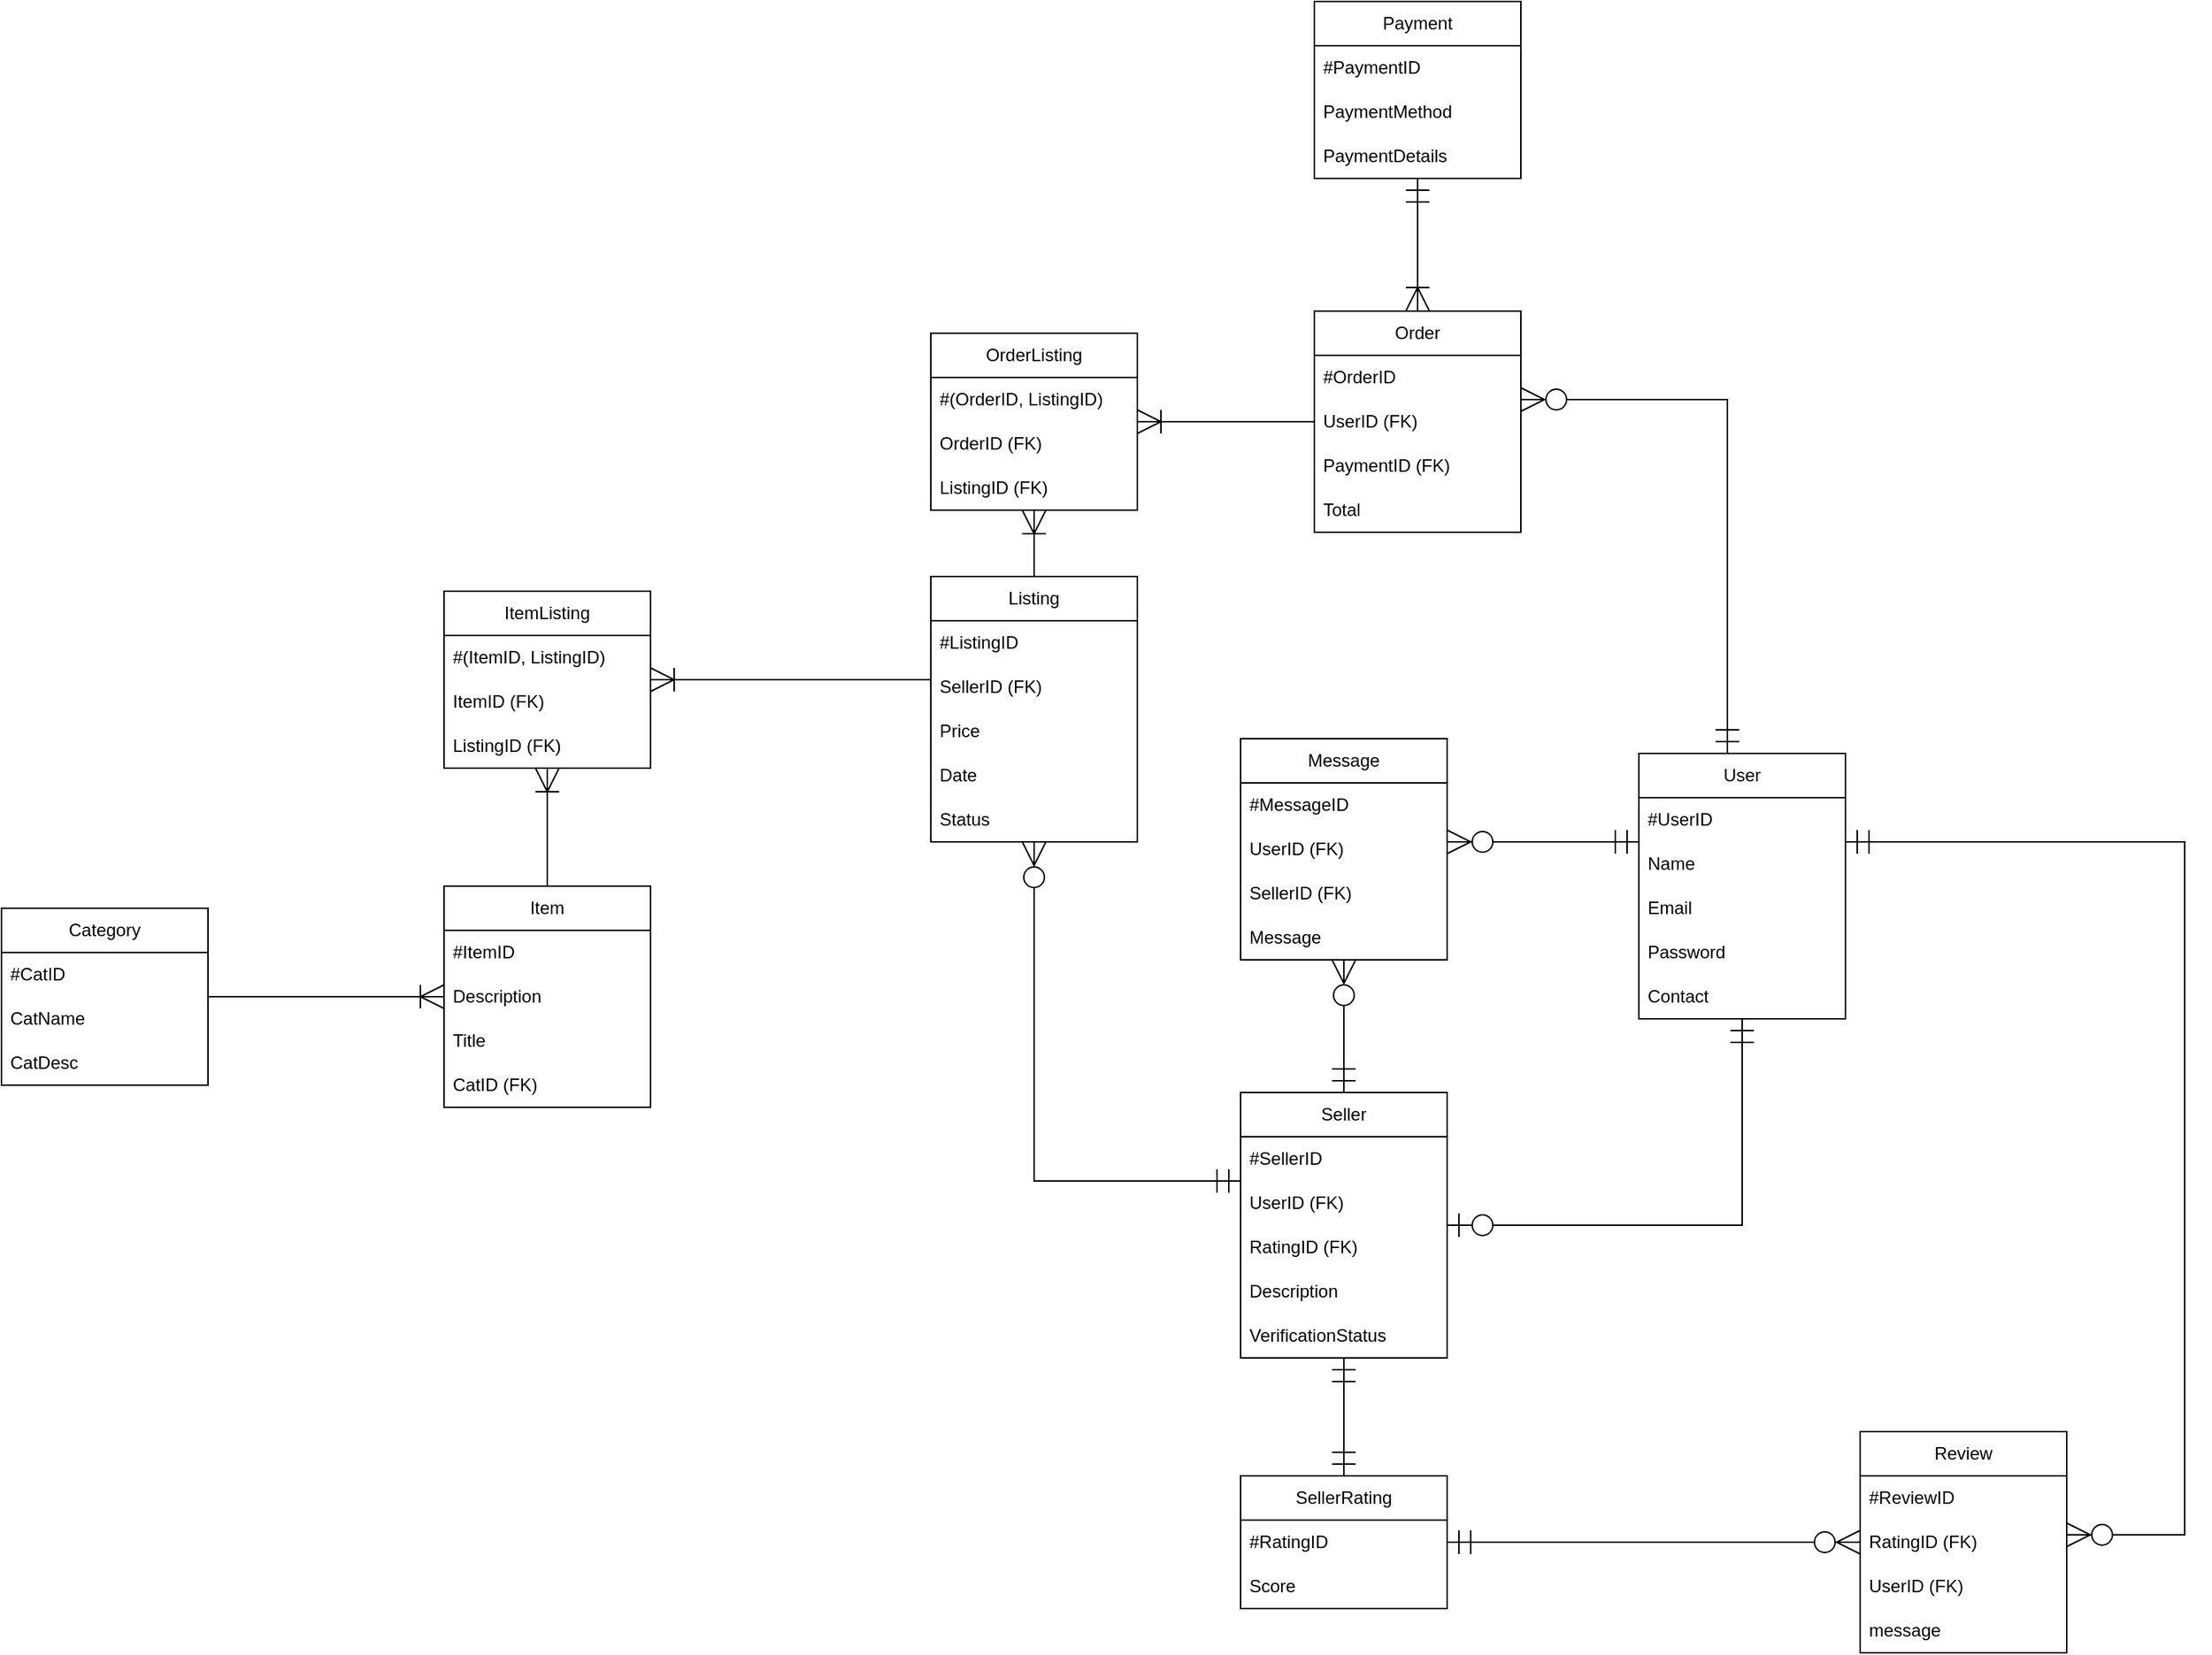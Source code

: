 <mxfile version="26.1.1">
  <diagram name="Page-1" id="fFyWm18Mn1n-M5TDnPDo">
    <mxGraphModel dx="2023" dy="1793" grid="1" gridSize="10" guides="1" tooltips="1" connect="1" arrows="1" fold="1" page="1" pageScale="1" pageWidth="850" pageHeight="1100" math="0" shadow="0">
      <root>
        <mxCell id="0" />
        <mxCell id="1" parent="0" />
        <mxCell id="nExGHwaVdmYzg4C75ZY4-1" style="edgeStyle=orthogonalEdgeStyle;rounded=0;orthogonalLoop=1;jettySize=auto;html=1;startArrow=ERoneToMany;startFill=0;startSize=14;endArrow=none;" parent="1" source="nExGHwaVdmYzg4C75ZY4-76" target="nExGHwaVdmYzg4C75ZY4-19" edge="1">
          <mxGeometry relative="1" as="geometry">
            <Array as="points">
              <mxPoint x="530" y="340" />
              <mxPoint x="530" y="340" />
            </Array>
          </mxGeometry>
        </mxCell>
        <mxCell id="nExGHwaVdmYzg4C75ZY4-2" style="edgeStyle=orthogonalEdgeStyle;rounded=0;orthogonalLoop=1;jettySize=auto;html=1;endArrow=ERoneToMany;endFill=0;endSize=14;" parent="1" source="nExGHwaVdmYzg4C75ZY4-3" target="nExGHwaVdmYzg4C75ZY4-76" edge="1">
          <mxGeometry relative="1" as="geometry" />
        </mxCell>
        <mxCell id="nExGHwaVdmYzg4C75ZY4-3" value="Item" style="swimlane;fontStyle=0;childLayout=stackLayout;horizontal=1;startSize=30;horizontalStack=0;resizeParent=1;resizeParentMax=0;resizeLast=0;collapsible=1;marginBottom=0;whiteSpace=wrap;html=1;" parent="1" vertex="1">
          <mxGeometry x="180" y="480" width="140" height="150" as="geometry" />
        </mxCell>
        <mxCell id="nExGHwaVdmYzg4C75ZY4-4" value="#ItemID" style="text;strokeColor=none;fillColor=none;align=left;verticalAlign=middle;spacingLeft=4;spacingRight=4;overflow=hidden;points=[[0,0.5],[1,0.5]];portConstraint=eastwest;rotatable=0;whiteSpace=wrap;html=1;" parent="nExGHwaVdmYzg4C75ZY4-3" vertex="1">
          <mxGeometry y="30" width="140" height="30" as="geometry" />
        </mxCell>
        <mxCell id="nExGHwaVdmYzg4C75ZY4-5" value="Description" style="text;strokeColor=none;fillColor=none;align=left;verticalAlign=middle;spacingLeft=4;spacingRight=4;overflow=hidden;points=[[0,0.5],[1,0.5]];portConstraint=eastwest;rotatable=0;whiteSpace=wrap;html=1;" parent="nExGHwaVdmYzg4C75ZY4-3" vertex="1">
          <mxGeometry y="60" width="140" height="30" as="geometry" />
        </mxCell>
        <mxCell id="nExGHwaVdmYzg4C75ZY4-6" value="Title" style="text;strokeColor=none;fillColor=none;align=left;verticalAlign=middle;spacingLeft=4;spacingRight=4;overflow=hidden;points=[[0,0.5],[1,0.5]];portConstraint=eastwest;rotatable=0;whiteSpace=wrap;html=1;" parent="nExGHwaVdmYzg4C75ZY4-3" vertex="1">
          <mxGeometry y="90" width="140" height="30" as="geometry" />
        </mxCell>
        <mxCell id="nExGHwaVdmYzg4C75ZY4-7" value="CatID (FK)" style="text;strokeColor=none;fillColor=none;align=left;verticalAlign=middle;spacingLeft=4;spacingRight=4;overflow=hidden;points=[[0,0.5],[1,0.5]];portConstraint=eastwest;rotatable=0;whiteSpace=wrap;html=1;" parent="nExGHwaVdmYzg4C75ZY4-3" vertex="1">
          <mxGeometry y="120" width="140" height="30" as="geometry" />
        </mxCell>
        <mxCell id="nExGHwaVdmYzg4C75ZY4-18" style="edgeStyle=orthogonalEdgeStyle;rounded=0;orthogonalLoop=1;jettySize=auto;html=1;endArrow=ERoneToMany;endFill=0;endSize=14;" parent="1" source="nExGHwaVdmYzg4C75ZY4-19" target="nExGHwaVdmYzg4C75ZY4-80" edge="1">
          <mxGeometry relative="1" as="geometry" />
        </mxCell>
        <mxCell id="nExGHwaVdmYzg4C75ZY4-19" value="Listing" style="swimlane;fontStyle=0;childLayout=stackLayout;horizontal=1;startSize=30;horizontalStack=0;resizeParent=1;resizeParentMax=0;resizeLast=0;collapsible=1;marginBottom=0;whiteSpace=wrap;html=1;" parent="1" vertex="1">
          <mxGeometry x="510" y="270" width="140" height="180" as="geometry" />
        </mxCell>
        <mxCell id="nExGHwaVdmYzg4C75ZY4-20" value="#ListingID" style="text;strokeColor=none;fillColor=none;align=left;verticalAlign=middle;spacingLeft=4;spacingRight=4;overflow=hidden;points=[[0,0.5],[1,0.5]];portConstraint=eastwest;rotatable=0;whiteSpace=wrap;html=1;" parent="nExGHwaVdmYzg4C75ZY4-19" vertex="1">
          <mxGeometry y="30" width="140" height="30" as="geometry" />
        </mxCell>
        <mxCell id="nExGHwaVdmYzg4C75ZY4-21" value="SellerID (FK)" style="text;strokeColor=none;fillColor=none;align=left;verticalAlign=middle;spacingLeft=4;spacingRight=4;overflow=hidden;points=[[0,0.5],[1,0.5]];portConstraint=eastwest;rotatable=0;whiteSpace=wrap;html=1;" parent="nExGHwaVdmYzg4C75ZY4-19" vertex="1">
          <mxGeometry y="60" width="140" height="30" as="geometry" />
        </mxCell>
        <mxCell id="nExGHwaVdmYzg4C75ZY4-22" value="Price" style="text;strokeColor=none;fillColor=none;align=left;verticalAlign=middle;spacingLeft=4;spacingRight=4;overflow=hidden;points=[[0,0.5],[1,0.5]];portConstraint=eastwest;rotatable=0;whiteSpace=wrap;html=1;" parent="nExGHwaVdmYzg4C75ZY4-19" vertex="1">
          <mxGeometry y="90" width="140" height="30" as="geometry" />
        </mxCell>
        <mxCell id="nExGHwaVdmYzg4C75ZY4-23" value="Date" style="text;strokeColor=none;fillColor=none;align=left;verticalAlign=middle;spacingLeft=4;spacingRight=4;overflow=hidden;points=[[0,0.5],[1,0.5]];portConstraint=eastwest;rotatable=0;whiteSpace=wrap;html=1;" parent="nExGHwaVdmYzg4C75ZY4-19" vertex="1">
          <mxGeometry y="120" width="140" height="30" as="geometry" />
        </mxCell>
        <mxCell id="nExGHwaVdmYzg4C75ZY4-24" value="Status" style="text;strokeColor=none;fillColor=none;align=left;verticalAlign=middle;spacingLeft=4;spacingRight=4;overflow=hidden;points=[[0,0.5],[1,0.5]];portConstraint=eastwest;rotatable=0;whiteSpace=wrap;html=1;" parent="nExGHwaVdmYzg4C75ZY4-19" vertex="1">
          <mxGeometry y="150" width="140" height="30" as="geometry" />
        </mxCell>
        <mxCell id="nExGHwaVdmYzg4C75ZY4-25" style="edgeStyle=orthogonalEdgeStyle;rounded=0;orthogonalLoop=1;jettySize=auto;html=1;endArrow=ERzeroToMany;endFill=0;startArrow=ERmandOne;startFill=0;endSize=14;startSize=14;" parent="1" source="nExGHwaVdmYzg4C75ZY4-27" target="nExGHwaVdmYzg4C75ZY4-60" edge="1">
          <mxGeometry relative="1" as="geometry">
            <Array as="points">
              <mxPoint x="1360" y="450" />
              <mxPoint x="1360" y="920" />
            </Array>
          </mxGeometry>
        </mxCell>
        <mxCell id="nExGHwaVdmYzg4C75ZY4-26" style="edgeStyle=orthogonalEdgeStyle;rounded=0;orthogonalLoop=1;jettySize=auto;html=1;endArrow=ERzeroToMany;endFill=0;endSize=14;startArrow=ERmandOne;startFill=0;startSize=14;" parent="1" source="nExGHwaVdmYzg4C75ZY4-27" target="nExGHwaVdmYzg4C75ZY4-51" edge="1">
          <mxGeometry relative="1" as="geometry">
            <Array as="points">
              <mxPoint x="920" y="450" />
              <mxPoint x="920" y="450" />
            </Array>
          </mxGeometry>
        </mxCell>
        <mxCell id="nExGHwaVdmYzg4C75ZY4-27" value="User" style="swimlane;fontStyle=0;childLayout=stackLayout;horizontal=1;startSize=30;horizontalStack=0;resizeParent=1;resizeParentMax=0;resizeLast=0;collapsible=1;marginBottom=0;whiteSpace=wrap;html=1;" parent="1" vertex="1">
          <mxGeometry x="990" y="390" width="140" height="180" as="geometry" />
        </mxCell>
        <mxCell id="nExGHwaVdmYzg4C75ZY4-28" value="#UserID" style="text;strokeColor=none;fillColor=none;align=left;verticalAlign=middle;spacingLeft=4;spacingRight=4;overflow=hidden;points=[[0,0.5],[1,0.5]];portConstraint=eastwest;rotatable=0;whiteSpace=wrap;html=1;" parent="nExGHwaVdmYzg4C75ZY4-27" vertex="1">
          <mxGeometry y="30" width="140" height="30" as="geometry" />
        </mxCell>
        <mxCell id="nExGHwaVdmYzg4C75ZY4-29" value="Name" style="text;strokeColor=none;fillColor=none;align=left;verticalAlign=middle;spacingLeft=4;spacingRight=4;overflow=hidden;points=[[0,0.5],[1,0.5]];portConstraint=eastwest;rotatable=0;whiteSpace=wrap;html=1;" parent="nExGHwaVdmYzg4C75ZY4-27" vertex="1">
          <mxGeometry y="60" width="140" height="30" as="geometry" />
        </mxCell>
        <mxCell id="nExGHwaVdmYzg4C75ZY4-30" value="Email" style="text;strokeColor=none;fillColor=none;align=left;verticalAlign=middle;spacingLeft=4;spacingRight=4;overflow=hidden;points=[[0,0.5],[1,0.5]];portConstraint=eastwest;rotatable=0;whiteSpace=wrap;html=1;" parent="nExGHwaVdmYzg4C75ZY4-27" vertex="1">
          <mxGeometry y="90" width="140" height="30" as="geometry" />
        </mxCell>
        <mxCell id="nExGHwaVdmYzg4C75ZY4-31" value="Password" style="text;strokeColor=none;fillColor=none;align=left;verticalAlign=middle;spacingLeft=4;spacingRight=4;overflow=hidden;points=[[0,0.5],[1,0.5]];portConstraint=eastwest;rotatable=0;whiteSpace=wrap;html=1;" parent="nExGHwaVdmYzg4C75ZY4-27" vertex="1">
          <mxGeometry y="120" width="140" height="30" as="geometry" />
        </mxCell>
        <mxCell id="nExGHwaVdmYzg4C75ZY4-32" value="Contact" style="text;strokeColor=none;fillColor=none;align=left;verticalAlign=middle;spacingLeft=4;spacingRight=4;overflow=hidden;points=[[0,0.5],[1,0.5]];portConstraint=eastwest;rotatable=0;whiteSpace=wrap;html=1;" parent="nExGHwaVdmYzg4C75ZY4-27" vertex="1">
          <mxGeometry y="150" width="140" height="30" as="geometry" />
        </mxCell>
        <mxCell id="nExGHwaVdmYzg4C75ZY4-33" style="edgeStyle=orthogonalEdgeStyle;rounded=0;orthogonalLoop=1;jettySize=auto;html=1;endArrow=ERzeroToMany;endFill=0;endSize=14;startArrow=ERmandOne;startFill=0;startSize=14;" parent="1" source="nExGHwaVdmYzg4C75ZY4-37" target="nExGHwaVdmYzg4C75ZY4-19" edge="1">
          <mxGeometry relative="1" as="geometry">
            <Array as="points">
              <mxPoint x="580" y="680" />
            </Array>
          </mxGeometry>
        </mxCell>
        <mxCell id="nExGHwaVdmYzg4C75ZY4-34" style="edgeStyle=orthogonalEdgeStyle;rounded=0;orthogonalLoop=1;jettySize=auto;html=1;endArrow=ERmandOne;endFill=0;endSize=14;startArrow=ERzeroToOne;startFill=0;startSize=14;" parent="1" source="nExGHwaVdmYzg4C75ZY4-37" target="nExGHwaVdmYzg4C75ZY4-27" edge="1">
          <mxGeometry relative="1" as="geometry" />
        </mxCell>
        <mxCell id="nExGHwaVdmYzg4C75ZY4-35" style="edgeStyle=orthogonalEdgeStyle;rounded=0;orthogonalLoop=1;jettySize=auto;html=1;endArrow=ERmandOne;startFill=0;startArrow=ERmandOne;endFill=0;endSize=14;startSize=14;" parent="1" source="nExGHwaVdmYzg4C75ZY4-37" target="nExGHwaVdmYzg4C75ZY4-56" edge="1">
          <mxGeometry relative="1" as="geometry" />
        </mxCell>
        <mxCell id="nExGHwaVdmYzg4C75ZY4-36" style="edgeStyle=orthogonalEdgeStyle;rounded=0;orthogonalLoop=1;jettySize=auto;html=1;endArrow=ERzeroToMany;endFill=0;endSize=14;startArrow=ERmandOne;startFill=0;startSize=14;" parent="1" source="nExGHwaVdmYzg4C75ZY4-37" target="nExGHwaVdmYzg4C75ZY4-51" edge="1">
          <mxGeometry relative="1" as="geometry" />
        </mxCell>
        <mxCell id="nExGHwaVdmYzg4C75ZY4-37" value="Seller" style="swimlane;fontStyle=0;childLayout=stackLayout;horizontal=1;startSize=30;horizontalStack=0;resizeParent=1;resizeParentMax=0;resizeLast=0;collapsible=1;marginBottom=0;whiteSpace=wrap;html=1;" parent="1" vertex="1">
          <mxGeometry x="720" y="620" width="140" height="180" as="geometry" />
        </mxCell>
        <mxCell id="nExGHwaVdmYzg4C75ZY4-38" value="#SellerID" style="text;strokeColor=none;fillColor=none;align=left;verticalAlign=middle;spacingLeft=4;spacingRight=4;overflow=hidden;points=[[0,0.5],[1,0.5]];portConstraint=eastwest;rotatable=0;whiteSpace=wrap;html=1;" parent="nExGHwaVdmYzg4C75ZY4-37" vertex="1">
          <mxGeometry y="30" width="140" height="30" as="geometry" />
        </mxCell>
        <mxCell id="19YItqaeScTKty_SmcYs-3" value="UserID (FK)" style="text;strokeColor=none;fillColor=none;align=left;verticalAlign=middle;spacingLeft=4;spacingRight=4;overflow=hidden;points=[[0,0.5],[1,0.5]];portConstraint=eastwest;rotatable=0;whiteSpace=wrap;html=1;" vertex="1" parent="nExGHwaVdmYzg4C75ZY4-37">
          <mxGeometry y="60" width="140" height="30" as="geometry" />
        </mxCell>
        <mxCell id="nExGHwaVdmYzg4C75ZY4-39" value="RatingID (FK)" style="text;strokeColor=none;fillColor=none;align=left;verticalAlign=middle;spacingLeft=4;spacingRight=4;overflow=hidden;points=[[0,0.5],[1,0.5]];portConstraint=eastwest;rotatable=0;whiteSpace=wrap;html=1;" parent="nExGHwaVdmYzg4C75ZY4-37" vertex="1">
          <mxGeometry y="90" width="140" height="30" as="geometry" />
        </mxCell>
        <mxCell id="nExGHwaVdmYzg4C75ZY4-40" value="Description" style="text;strokeColor=none;fillColor=none;align=left;verticalAlign=middle;spacingLeft=4;spacingRight=4;overflow=hidden;points=[[0,0.5],[1,0.5]];portConstraint=eastwest;rotatable=0;whiteSpace=wrap;html=1;" parent="nExGHwaVdmYzg4C75ZY4-37" vertex="1">
          <mxGeometry y="120" width="140" height="30" as="geometry" />
        </mxCell>
        <mxCell id="nExGHwaVdmYzg4C75ZY4-41" value="VerificationStatus" style="text;strokeColor=none;fillColor=none;align=left;verticalAlign=middle;spacingLeft=4;spacingRight=4;overflow=hidden;points=[[0,0.5],[1,0.5]];portConstraint=eastwest;rotatable=0;whiteSpace=wrap;html=1;" parent="nExGHwaVdmYzg4C75ZY4-37" vertex="1">
          <mxGeometry y="150" width="140" height="30" as="geometry" />
        </mxCell>
        <mxCell id="nExGHwaVdmYzg4C75ZY4-45" style="edgeStyle=orthogonalEdgeStyle;rounded=0;orthogonalLoop=1;jettySize=auto;html=1;endArrow=ERoneToMany;endFill=0;endSize=14;" parent="1" source="nExGHwaVdmYzg4C75ZY4-46" target="nExGHwaVdmYzg4C75ZY4-80" edge="1">
          <mxGeometry relative="1" as="geometry" />
        </mxCell>
        <mxCell id="nExGHwaVdmYzg4C75ZY4-46" value="Order" style="swimlane;fontStyle=0;childLayout=stackLayout;horizontal=1;startSize=30;horizontalStack=0;resizeParent=1;resizeParentMax=0;resizeLast=0;collapsible=1;marginBottom=0;whiteSpace=wrap;html=1;" parent="1" vertex="1">
          <mxGeometry x="770" y="90" width="140" height="150" as="geometry" />
        </mxCell>
        <mxCell id="nExGHwaVdmYzg4C75ZY4-47" value="#OrderID" style="text;strokeColor=none;fillColor=none;align=left;verticalAlign=middle;spacingLeft=4;spacingRight=4;overflow=hidden;points=[[0,0.5],[1,0.5]];portConstraint=eastwest;rotatable=0;whiteSpace=wrap;html=1;" parent="nExGHwaVdmYzg4C75ZY4-46" vertex="1">
          <mxGeometry y="30" width="140" height="30" as="geometry" />
        </mxCell>
        <mxCell id="nExGHwaVdmYzg4C75ZY4-48" value="UserID (FK)" style="text;strokeColor=none;fillColor=none;align=left;verticalAlign=middle;spacingLeft=4;spacingRight=4;overflow=hidden;points=[[0,0.5],[1,0.5]];portConstraint=eastwest;rotatable=0;whiteSpace=wrap;html=1;" parent="nExGHwaVdmYzg4C75ZY4-46" vertex="1">
          <mxGeometry y="60" width="140" height="30" as="geometry" />
        </mxCell>
        <mxCell id="nExGHwaVdmYzg4C75ZY4-49" value="PaymentID (FK)" style="text;strokeColor=none;fillColor=none;align=left;verticalAlign=middle;spacingLeft=4;spacingRight=4;overflow=hidden;points=[[0,0.5],[1,0.5]];portConstraint=eastwest;rotatable=0;whiteSpace=wrap;html=1;" parent="nExGHwaVdmYzg4C75ZY4-46" vertex="1">
          <mxGeometry y="90" width="140" height="30" as="geometry" />
        </mxCell>
        <mxCell id="nExGHwaVdmYzg4C75ZY4-50" value="Total" style="text;strokeColor=none;fillColor=none;align=left;verticalAlign=middle;spacingLeft=4;spacingRight=4;overflow=hidden;points=[[0,0.5],[1,0.5]];portConstraint=eastwest;rotatable=0;whiteSpace=wrap;html=1;" parent="nExGHwaVdmYzg4C75ZY4-46" vertex="1">
          <mxGeometry y="120" width="140" height="30" as="geometry" />
        </mxCell>
        <mxCell id="nExGHwaVdmYzg4C75ZY4-51" value="Message" style="swimlane;fontStyle=0;childLayout=stackLayout;horizontal=1;startSize=30;horizontalStack=0;resizeParent=1;resizeParentMax=0;resizeLast=0;collapsible=1;marginBottom=0;whiteSpace=wrap;html=1;" parent="1" vertex="1">
          <mxGeometry x="720" y="380" width="140" height="150" as="geometry" />
        </mxCell>
        <mxCell id="nExGHwaVdmYzg4C75ZY4-52" value="#MessageID" style="text;strokeColor=none;fillColor=none;align=left;verticalAlign=middle;spacingLeft=4;spacingRight=4;overflow=hidden;points=[[0,0.5],[1,0.5]];portConstraint=eastwest;rotatable=0;whiteSpace=wrap;html=1;" parent="nExGHwaVdmYzg4C75ZY4-51" vertex="1">
          <mxGeometry y="30" width="140" height="30" as="geometry" />
        </mxCell>
        <mxCell id="nExGHwaVdmYzg4C75ZY4-53" value="UserID (FK)" style="text;strokeColor=none;fillColor=none;align=left;verticalAlign=middle;spacingLeft=4;spacingRight=4;overflow=hidden;points=[[0,0.5],[1,0.5]];portConstraint=eastwest;rotatable=0;whiteSpace=wrap;html=1;" parent="nExGHwaVdmYzg4C75ZY4-51" vertex="1">
          <mxGeometry y="60" width="140" height="30" as="geometry" />
        </mxCell>
        <mxCell id="nExGHwaVdmYzg4C75ZY4-54" value="SellerID (FK)" style="text;strokeColor=none;fillColor=none;align=left;verticalAlign=middle;spacingLeft=4;spacingRight=4;overflow=hidden;points=[[0,0.5],[1,0.5]];portConstraint=eastwest;rotatable=0;whiteSpace=wrap;html=1;" parent="nExGHwaVdmYzg4C75ZY4-51" vertex="1">
          <mxGeometry y="90" width="140" height="30" as="geometry" />
        </mxCell>
        <mxCell id="nExGHwaVdmYzg4C75ZY4-55" value="Message" style="text;strokeColor=none;fillColor=none;align=left;verticalAlign=middle;spacingLeft=4;spacingRight=4;overflow=hidden;points=[[0,0.5],[1,0.5]];portConstraint=eastwest;rotatable=0;whiteSpace=wrap;html=1;" parent="nExGHwaVdmYzg4C75ZY4-51" vertex="1">
          <mxGeometry y="120" width="140" height="30" as="geometry" />
        </mxCell>
        <mxCell id="nExGHwaVdmYzg4C75ZY4-56" value="SellerRating" style="swimlane;fontStyle=0;childLayout=stackLayout;horizontal=1;startSize=30;horizontalStack=0;resizeParent=1;resizeParentMax=0;resizeLast=0;collapsible=1;marginBottom=0;whiteSpace=wrap;html=1;" parent="1" vertex="1">
          <mxGeometry x="720" y="880" width="140" height="90" as="geometry" />
        </mxCell>
        <mxCell id="nExGHwaVdmYzg4C75ZY4-57" value="#RatingID" style="text;strokeColor=none;fillColor=none;align=left;verticalAlign=middle;spacingLeft=4;spacingRight=4;overflow=hidden;points=[[0,0.5],[1,0.5]];portConstraint=eastwest;rotatable=0;whiteSpace=wrap;html=1;" parent="nExGHwaVdmYzg4C75ZY4-56" vertex="1">
          <mxGeometry y="30" width="140" height="30" as="geometry" />
        </mxCell>
        <mxCell id="nExGHwaVdmYzg4C75ZY4-58" value="Score" style="text;strokeColor=none;fillColor=none;align=left;verticalAlign=middle;spacingLeft=4;spacingRight=4;overflow=hidden;points=[[0,0.5],[1,0.5]];portConstraint=eastwest;rotatable=0;whiteSpace=wrap;html=1;" parent="nExGHwaVdmYzg4C75ZY4-56" vertex="1">
          <mxGeometry y="60" width="140" height="30" as="geometry" />
        </mxCell>
        <mxCell id="nExGHwaVdmYzg4C75ZY4-59" style="edgeStyle=orthogonalEdgeStyle;rounded=0;orthogonalLoop=1;jettySize=auto;html=1;startArrow=ERzeroToMany;startFill=0;endArrow=ERmandOne;endFill=0;endSize=14;startSize=14;" parent="1" source="nExGHwaVdmYzg4C75ZY4-60" target="nExGHwaVdmYzg4C75ZY4-56" edge="1">
          <mxGeometry relative="1" as="geometry" />
        </mxCell>
        <mxCell id="nExGHwaVdmYzg4C75ZY4-60" value="Review" style="swimlane;fontStyle=0;childLayout=stackLayout;horizontal=1;startSize=30;horizontalStack=0;resizeParent=1;resizeParentMax=0;resizeLast=0;collapsible=1;marginBottom=0;whiteSpace=wrap;html=1;" parent="1" vertex="1">
          <mxGeometry x="1140" y="850" width="140" height="150" as="geometry" />
        </mxCell>
        <mxCell id="nExGHwaVdmYzg4C75ZY4-61" value="#ReviewID" style="text;strokeColor=none;fillColor=none;align=left;verticalAlign=middle;spacingLeft=4;spacingRight=4;overflow=hidden;points=[[0,0.5],[1,0.5]];portConstraint=eastwest;rotatable=0;whiteSpace=wrap;html=1;" parent="nExGHwaVdmYzg4C75ZY4-60" vertex="1">
          <mxGeometry y="30" width="140" height="30" as="geometry" />
        </mxCell>
        <mxCell id="nExGHwaVdmYzg4C75ZY4-62" value="RatingID (FK)" style="text;strokeColor=none;fillColor=none;align=left;verticalAlign=middle;spacingLeft=4;spacingRight=4;overflow=hidden;points=[[0,0.5],[1,0.5]];portConstraint=eastwest;rotatable=0;whiteSpace=wrap;html=1;" parent="nExGHwaVdmYzg4C75ZY4-60" vertex="1">
          <mxGeometry y="60" width="140" height="30" as="geometry" />
        </mxCell>
        <mxCell id="nExGHwaVdmYzg4C75ZY4-63" value="UserID (FK)" style="text;strokeColor=none;fillColor=none;align=left;verticalAlign=middle;spacingLeft=4;spacingRight=4;overflow=hidden;points=[[0,0.5],[1,0.5]];portConstraint=eastwest;rotatable=0;whiteSpace=wrap;html=1;" parent="nExGHwaVdmYzg4C75ZY4-60" vertex="1">
          <mxGeometry y="90" width="140" height="30" as="geometry" />
        </mxCell>
        <mxCell id="nExGHwaVdmYzg4C75ZY4-64" value="message" style="text;strokeColor=none;fillColor=none;align=left;verticalAlign=middle;spacingLeft=4;spacingRight=4;overflow=hidden;points=[[0,0.5],[1,0.5]];portConstraint=eastwest;rotatable=0;whiteSpace=wrap;html=1;" parent="nExGHwaVdmYzg4C75ZY4-60" vertex="1">
          <mxGeometry y="120" width="140" height="30" as="geometry" />
        </mxCell>
        <mxCell id="nExGHwaVdmYzg4C75ZY4-65" value="Category" style="swimlane;fontStyle=0;childLayout=stackLayout;horizontal=1;startSize=30;horizontalStack=0;resizeParent=1;resizeParentMax=0;resizeLast=0;collapsible=1;marginBottom=0;whiteSpace=wrap;html=1;" parent="1" vertex="1">
          <mxGeometry x="-120" y="495" width="140" height="120" as="geometry" />
        </mxCell>
        <mxCell id="nExGHwaVdmYzg4C75ZY4-66" value="#CatID" style="text;strokeColor=none;fillColor=none;align=left;verticalAlign=middle;spacingLeft=4;spacingRight=4;overflow=hidden;points=[[0,0.5],[1,0.5]];portConstraint=eastwest;rotatable=0;whiteSpace=wrap;html=1;" parent="nExGHwaVdmYzg4C75ZY4-65" vertex="1">
          <mxGeometry y="30" width="140" height="30" as="geometry" />
        </mxCell>
        <mxCell id="nExGHwaVdmYzg4C75ZY4-67" value="CatName" style="text;strokeColor=none;fillColor=none;align=left;verticalAlign=middle;spacingLeft=4;spacingRight=4;overflow=hidden;points=[[0,0.5],[1,0.5]];portConstraint=eastwest;rotatable=0;whiteSpace=wrap;html=1;" parent="nExGHwaVdmYzg4C75ZY4-65" vertex="1">
          <mxGeometry y="60" width="140" height="30" as="geometry" />
        </mxCell>
        <mxCell id="nExGHwaVdmYzg4C75ZY4-68" value="CatDesc" style="text;strokeColor=none;fillColor=none;align=left;verticalAlign=middle;spacingLeft=4;spacingRight=4;overflow=hidden;points=[[0,0.5],[1,0.5]];portConstraint=eastwest;rotatable=0;whiteSpace=wrap;html=1;" parent="nExGHwaVdmYzg4C75ZY4-65" vertex="1">
          <mxGeometry y="90" width="140" height="30" as="geometry" />
        </mxCell>
        <mxCell id="nExGHwaVdmYzg4C75ZY4-69" style="edgeStyle=orthogonalEdgeStyle;rounded=0;orthogonalLoop=1;jettySize=auto;html=1;startArrow=ERoneToMany;startFill=0;endArrow=ERmandOne;endFill=0;endSize=14;startSize=14;" parent="1" source="nExGHwaVdmYzg4C75ZY4-46" target="nExGHwaVdmYzg4C75ZY4-71" edge="1">
          <mxGeometry relative="1" as="geometry">
            <mxPoint x="1160" y="20" as="targetPoint" />
            <Array as="points" />
          </mxGeometry>
        </mxCell>
        <mxCell id="nExGHwaVdmYzg4C75ZY4-70" style="edgeStyle=orthogonalEdgeStyle;rounded=0;orthogonalLoop=1;jettySize=auto;html=1;endArrow=ERzeroToMany;endFill=0;endSize=14;startArrow=ERmandOne;startFill=0;startSize=14;" parent="1" source="nExGHwaVdmYzg4C75ZY4-27" target="nExGHwaVdmYzg4C75ZY4-46" edge="1">
          <mxGeometry relative="1" as="geometry">
            <Array as="points">
              <mxPoint x="1050" y="150" />
            </Array>
          </mxGeometry>
        </mxCell>
        <mxCell id="nExGHwaVdmYzg4C75ZY4-71" value="Payment" style="swimlane;fontStyle=0;childLayout=stackLayout;horizontal=1;startSize=30;horizontalStack=0;resizeParent=1;resizeParentMax=0;resizeLast=0;collapsible=1;marginBottom=0;whiteSpace=wrap;html=1;" parent="1" vertex="1">
          <mxGeometry x="770" y="-120" width="140" height="120" as="geometry" />
        </mxCell>
        <mxCell id="nExGHwaVdmYzg4C75ZY4-72" value="#PaymentID" style="text;strokeColor=none;fillColor=none;align=left;verticalAlign=middle;spacingLeft=4;spacingRight=4;overflow=hidden;points=[[0,0.5],[1,0.5]];portConstraint=eastwest;rotatable=0;whiteSpace=wrap;html=1;" parent="nExGHwaVdmYzg4C75ZY4-71" vertex="1">
          <mxGeometry y="30" width="140" height="30" as="geometry" />
        </mxCell>
        <mxCell id="nExGHwaVdmYzg4C75ZY4-73" value="PaymentMethod" style="text;strokeColor=none;fillColor=none;align=left;verticalAlign=middle;spacingLeft=4;spacingRight=4;overflow=hidden;points=[[0,0.5],[1,0.5]];portConstraint=eastwest;rotatable=0;whiteSpace=wrap;html=1;" parent="nExGHwaVdmYzg4C75ZY4-71" vertex="1">
          <mxGeometry y="60" width="140" height="30" as="geometry" />
        </mxCell>
        <mxCell id="nExGHwaVdmYzg4C75ZY4-74" value="PaymentDetails" style="text;strokeColor=none;fillColor=none;align=left;verticalAlign=middle;spacingLeft=4;spacingRight=4;overflow=hidden;points=[[0,0.5],[1,0.5]];portConstraint=eastwest;rotatable=0;whiteSpace=wrap;html=1;" parent="nExGHwaVdmYzg4C75ZY4-71" vertex="1">
          <mxGeometry y="90" width="140" height="30" as="geometry" />
        </mxCell>
        <mxCell id="nExGHwaVdmYzg4C75ZY4-75" style="edgeStyle=orthogonalEdgeStyle;rounded=0;orthogonalLoop=1;jettySize=auto;html=1;endArrow=ERoneToMany;endFill=0;endSize=14;" parent="1" source="nExGHwaVdmYzg4C75ZY4-65" target="nExGHwaVdmYzg4C75ZY4-3" edge="1">
          <mxGeometry relative="1" as="geometry" />
        </mxCell>
        <mxCell id="nExGHwaVdmYzg4C75ZY4-76" value="ItemListing" style="swimlane;fontStyle=0;childLayout=stackLayout;horizontal=1;startSize=30;horizontalStack=0;resizeParent=1;resizeParentMax=0;resizeLast=0;collapsible=1;marginBottom=0;whiteSpace=wrap;html=1;" parent="1" vertex="1">
          <mxGeometry x="180" y="280" width="140" height="120" as="geometry" />
        </mxCell>
        <mxCell id="nExGHwaVdmYzg4C75ZY4-77" value="#(ItemID, ListingID)" style="text;strokeColor=none;fillColor=none;align=left;verticalAlign=middle;spacingLeft=4;spacingRight=4;overflow=hidden;points=[[0,0.5],[1,0.5]];portConstraint=eastwest;rotatable=0;whiteSpace=wrap;html=1;" parent="nExGHwaVdmYzg4C75ZY4-76" vertex="1">
          <mxGeometry y="30" width="140" height="30" as="geometry" />
        </mxCell>
        <mxCell id="nExGHwaVdmYzg4C75ZY4-78" value="ItemID (FK)" style="text;strokeColor=none;fillColor=none;align=left;verticalAlign=middle;spacingLeft=4;spacingRight=4;overflow=hidden;points=[[0,0.5],[1,0.5]];portConstraint=eastwest;rotatable=0;whiteSpace=wrap;html=1;" parent="nExGHwaVdmYzg4C75ZY4-76" vertex="1">
          <mxGeometry y="60" width="140" height="30" as="geometry" />
        </mxCell>
        <mxCell id="nExGHwaVdmYzg4C75ZY4-79" value="ListingID (FK)" style="text;strokeColor=none;fillColor=none;align=left;verticalAlign=middle;spacingLeft=4;spacingRight=4;overflow=hidden;points=[[0,0.5],[1,0.5]];portConstraint=eastwest;rotatable=0;whiteSpace=wrap;html=1;" parent="nExGHwaVdmYzg4C75ZY4-76" vertex="1">
          <mxGeometry y="90" width="140" height="30" as="geometry" />
        </mxCell>
        <mxCell id="nExGHwaVdmYzg4C75ZY4-80" value="OrderListing" style="swimlane;fontStyle=0;childLayout=stackLayout;horizontal=1;startSize=30;horizontalStack=0;resizeParent=1;resizeParentMax=0;resizeLast=0;collapsible=1;marginBottom=0;whiteSpace=wrap;html=1;" parent="1" vertex="1">
          <mxGeometry x="510" y="105" width="140" height="120" as="geometry" />
        </mxCell>
        <mxCell id="nExGHwaVdmYzg4C75ZY4-81" value="#(OrderID, ListingID)" style="text;strokeColor=none;fillColor=none;align=left;verticalAlign=middle;spacingLeft=4;spacingRight=4;overflow=hidden;points=[[0,0.5],[1,0.5]];portConstraint=eastwest;rotatable=0;whiteSpace=wrap;html=1;" parent="nExGHwaVdmYzg4C75ZY4-80" vertex="1">
          <mxGeometry y="30" width="140" height="30" as="geometry" />
        </mxCell>
        <mxCell id="nExGHwaVdmYzg4C75ZY4-82" value="OrderID (FK)" style="text;strokeColor=none;fillColor=none;align=left;verticalAlign=middle;spacingLeft=4;spacingRight=4;overflow=hidden;points=[[0,0.5],[1,0.5]];portConstraint=eastwest;rotatable=0;whiteSpace=wrap;html=1;" parent="nExGHwaVdmYzg4C75ZY4-80" vertex="1">
          <mxGeometry y="60" width="140" height="30" as="geometry" />
        </mxCell>
        <mxCell id="nExGHwaVdmYzg4C75ZY4-83" value="ListingID (FK)" style="text;strokeColor=none;fillColor=none;align=left;verticalAlign=middle;spacingLeft=4;spacingRight=4;overflow=hidden;points=[[0,0.5],[1,0.5]];portConstraint=eastwest;rotatable=0;whiteSpace=wrap;html=1;" parent="nExGHwaVdmYzg4C75ZY4-80" vertex="1">
          <mxGeometry y="90" width="140" height="30" as="geometry" />
        </mxCell>
      </root>
    </mxGraphModel>
  </diagram>
</mxfile>
